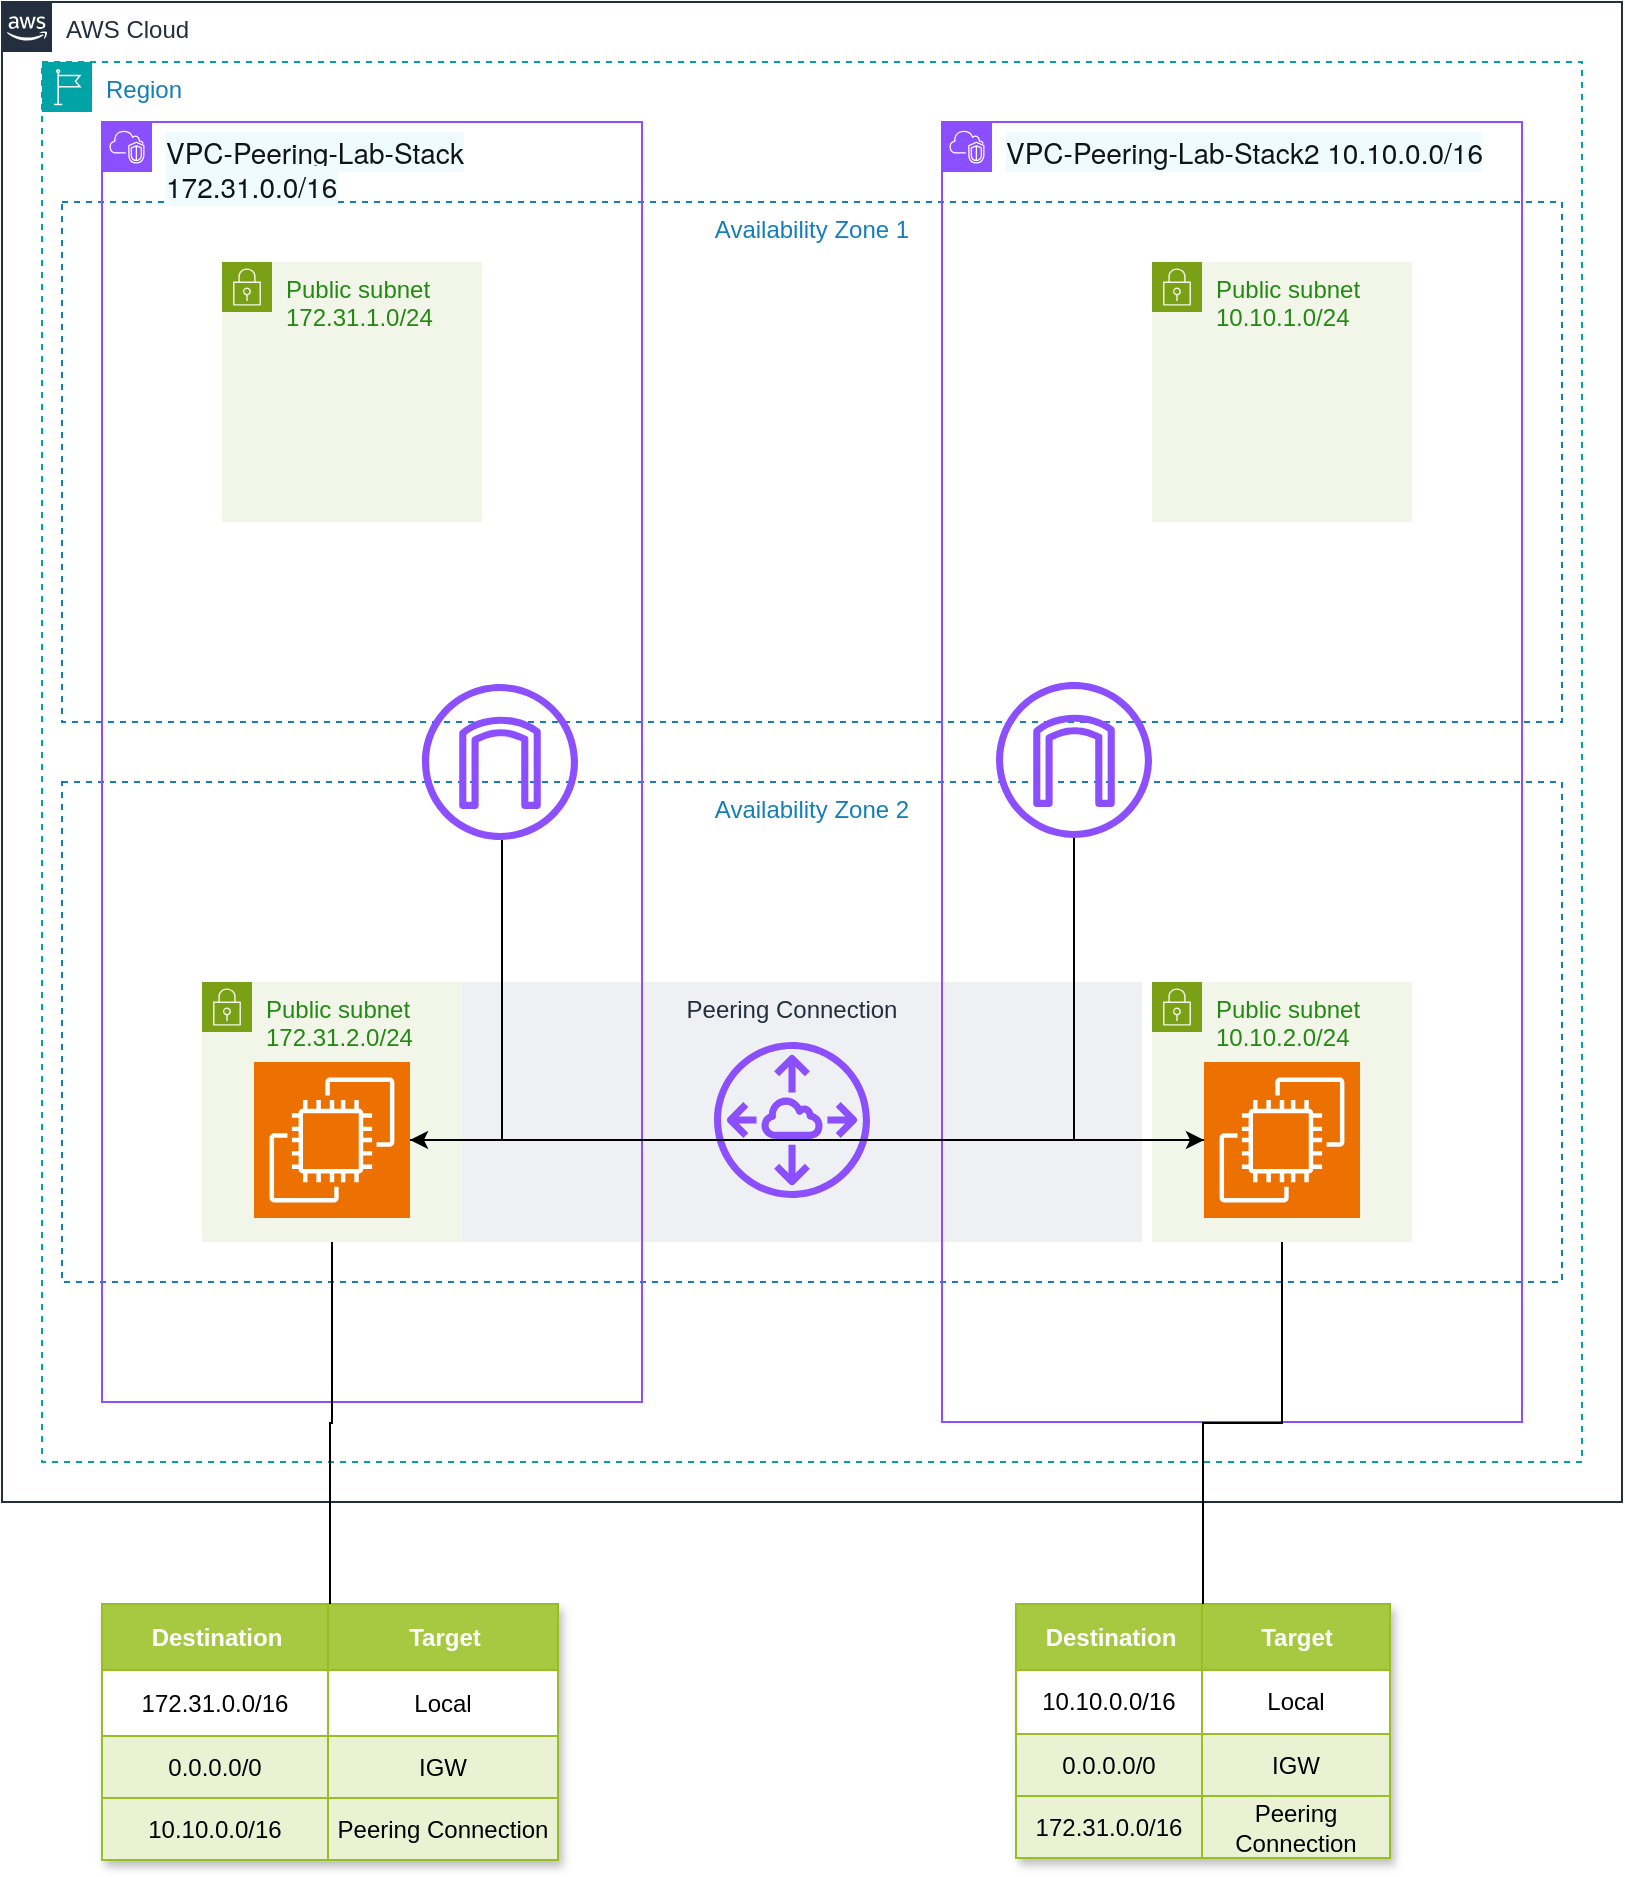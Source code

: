 <mxfile version="26.1.1">
  <diagram name="Page-1" id="2IOpAiq6eJO04KCw7RNG">
    <mxGraphModel dx="2250" dy="824" grid="1" gridSize="10" guides="1" tooltips="1" connect="1" arrows="1" fold="1" page="1" pageScale="1" pageWidth="850" pageHeight="1100" math="0" shadow="0">
      <root>
        <mxCell id="0" />
        <mxCell id="1" parent="0" />
        <mxCell id="tcW-VvxG0zHY4D5AkWcl-1" value="AWS Cloud" style="points=[[0,0],[0.25,0],[0.5,0],[0.75,0],[1,0],[1,0.25],[1,0.5],[1,0.75],[1,1],[0.75,1],[0.5,1],[0.25,1],[0,1],[0,0.75],[0,0.5],[0,0.25]];outlineConnect=0;gradientColor=none;html=1;whiteSpace=wrap;fontSize=12;fontStyle=0;container=1;pointerEvents=0;collapsible=0;recursiveResize=0;shape=mxgraph.aws4.group;grIcon=mxgraph.aws4.group_aws_cloud_alt;strokeColor=#232F3E;fillColor=none;verticalAlign=top;align=left;spacingLeft=30;fontColor=#232F3E;dashed=0;" parent="1" vertex="1">
          <mxGeometry x="-170" y="260" width="810" height="750" as="geometry" />
        </mxCell>
        <mxCell id="tcW-VvxG0zHY4D5AkWcl-2" value="Region" style="points=[[0,0],[0.25,0],[0.5,0],[0.75,0],[1,0],[1,0.25],[1,0.5],[1,0.75],[1,1],[0.75,1],[0.5,1],[0.25,1],[0,1],[0,0.75],[0,0.5],[0,0.25]];outlineConnect=0;gradientColor=none;html=1;whiteSpace=wrap;fontSize=12;fontStyle=0;container=1;pointerEvents=0;collapsible=0;recursiveResize=0;shape=mxgraph.aws4.group;grIcon=mxgraph.aws4.group_region;strokeColor=#00A4A6;fillColor=none;verticalAlign=top;align=left;spacingLeft=30;fontColor=#147EBA;dashed=1;" parent="tcW-VvxG0zHY4D5AkWcl-1" vertex="1">
          <mxGeometry x="20" y="30" width="770" height="700" as="geometry" />
        </mxCell>
        <mxCell id="tcW-VvxG0zHY4D5AkWcl-12" value="Availability Zone 1" style="fillColor=none;strokeColor=#147EBA;dashed=1;verticalAlign=top;fontStyle=0;fontColor=#147EBA;whiteSpace=wrap;html=1;container=1;" parent="tcW-VvxG0zHY4D5AkWcl-2" vertex="1">
          <mxGeometry x="10" y="70" width="750" height="260" as="geometry" />
        </mxCell>
        <mxCell id="tcW-VvxG0zHY4D5AkWcl-13" value="Availability Zone 2" style="fillColor=none;strokeColor=#147EBA;dashed=1;verticalAlign=top;fontStyle=0;fontColor=#147EBA;whiteSpace=wrap;html=1;" parent="tcW-VvxG0zHY4D5AkWcl-2" vertex="1">
          <mxGeometry x="10" y="360" width="750" height="250" as="geometry" />
        </mxCell>
        <mxCell id="9mIQisOGLDM7RoEK3I4G-39" value="Peering Connection" style="fillColor=#EFF0F3;strokeColor=none;dashed=0;verticalAlign=top;fontStyle=0;fontColor=#232F3D;whiteSpace=wrap;html=1;" vertex="1" parent="tcW-VvxG0zHY4D5AkWcl-2">
          <mxGeometry x="200" y="460" width="350" height="130" as="geometry" />
        </mxCell>
        <mxCell id="tcW-VvxG0zHY4D5AkWcl-5" value="&lt;span style=&quot;color: rgb(15, 20, 26); font-family: &amp;quot;Amazon Ember&amp;quot;, &amp;quot;Helvetica Neue&amp;quot;, Roboto, Arial, sans-serif; font-size: 14px; background-color: rgb(240, 251, 255);&quot;&gt;VPC-Peering-Lab-Stack2 10.10.0.0/16&lt;/span&gt;" style="points=[[0,0],[0.25,0],[0.5,0],[0.75,0],[1,0],[1,0.25],[1,0.5],[1,0.75],[1,1],[0.75,1],[0.5,1],[0.25,1],[0,1],[0,0.75],[0,0.5],[0,0.25]];outlineConnect=0;gradientColor=none;html=1;whiteSpace=wrap;fontSize=12;fontStyle=0;container=1;pointerEvents=0;collapsible=0;recursiveResize=0;shape=mxgraph.aws4.group;grIcon=mxgraph.aws4.group_vpc2;strokeColor=#8C4FFF;fillColor=none;verticalAlign=top;align=left;spacingLeft=30;fontColor=#AAB7B8;dashed=0;" parent="tcW-VvxG0zHY4D5AkWcl-2" vertex="1">
          <mxGeometry x="450" y="30" width="290" height="650" as="geometry" />
        </mxCell>
        <mxCell id="tcW-VvxG0zHY4D5AkWcl-8" value="Public subnet&lt;div&gt;10.10.1.0/&lt;span style=&quot;background-color: transparent; color: light-dark(rgb(36, 136, 20), rgb(85, 171, 71));&quot;&gt;24&lt;/span&gt;&lt;/div&gt;" style="points=[[0,0],[0.25,0],[0.5,0],[0.75,0],[1,0],[1,0.25],[1,0.5],[1,0.75],[1,1],[0.75,1],[0.5,1],[0.25,1],[0,1],[0,0.75],[0,0.5],[0,0.25]];outlineConnect=0;gradientColor=none;html=1;whiteSpace=wrap;fontSize=12;fontStyle=0;container=1;pointerEvents=0;collapsible=0;recursiveResize=0;shape=mxgraph.aws4.group;grIcon=mxgraph.aws4.group_security_group;grStroke=0;strokeColor=#7AA116;fillColor=#F2F6E8;verticalAlign=top;align=left;spacingLeft=30;fontColor=#248814;dashed=0;" parent="tcW-VvxG0zHY4D5AkWcl-5" vertex="1">
          <mxGeometry x="105" y="70" width="130" height="130" as="geometry" />
        </mxCell>
        <mxCell id="tcW-VvxG0zHY4D5AkWcl-9" value="Public subnet&lt;div&gt;10.10.2.0/&lt;span style=&quot;background-color: transparent; color: light-dark(rgb(36, 136, 20), rgb(85, 171, 71));&quot;&gt;24&lt;/span&gt;&lt;/div&gt;" style="points=[[0,0],[0.25,0],[0.5,0],[0.75,0],[1,0],[1,0.25],[1,0.5],[1,0.75],[1,1],[0.75,1],[0.5,1],[0.25,1],[0,1],[0,0.75],[0,0.5],[0,0.25]];outlineConnect=0;gradientColor=none;html=1;whiteSpace=wrap;fontSize=12;fontStyle=0;container=1;pointerEvents=0;collapsible=0;recursiveResize=0;shape=mxgraph.aws4.group;grIcon=mxgraph.aws4.group_security_group;grStroke=0;strokeColor=#7AA116;fillColor=#F2F6E8;verticalAlign=top;align=left;spacingLeft=30;fontColor=#248814;dashed=0;" parent="tcW-VvxG0zHY4D5AkWcl-5" vertex="1">
          <mxGeometry x="105" y="430" width="130" height="130" as="geometry" />
        </mxCell>
        <mxCell id="tcW-VvxG0zHY4D5AkWcl-11" value="" style="sketch=0;points=[[0,0,0],[0.25,0,0],[0.5,0,0],[0.75,0,0],[1,0,0],[0,1,0],[0.25,1,0],[0.5,1,0],[0.75,1,0],[1,1,0],[0,0.25,0],[0,0.5,0],[0,0.75,0],[1,0.25,0],[1,0.5,0],[1,0.75,0]];outlineConnect=0;fontColor=#232F3E;fillColor=#ED7100;strokeColor=#ffffff;dashed=0;verticalLabelPosition=bottom;verticalAlign=top;align=center;html=1;fontSize=12;fontStyle=0;aspect=fixed;shape=mxgraph.aws4.resourceIcon;resIcon=mxgraph.aws4.ec2;" parent="tcW-VvxG0zHY4D5AkWcl-9" vertex="1">
          <mxGeometry x="26" y="40" width="78" height="78" as="geometry" />
        </mxCell>
        <mxCell id="9mIQisOGLDM7RoEK3I4G-5" style="edgeStyle=orthogonalEdgeStyle;rounded=0;orthogonalLoop=1;jettySize=auto;html=1;endArrow=none;startFill=0;" edge="1" parent="tcW-VvxG0zHY4D5AkWcl-5" source="tcW-VvxG0zHY4D5AkWcl-99" target="tcW-VvxG0zHY4D5AkWcl-11">
          <mxGeometry relative="1" as="geometry">
            <Array as="points">
              <mxPoint x="66" y="509" />
            </Array>
          </mxGeometry>
        </mxCell>
        <mxCell id="tcW-VvxG0zHY4D5AkWcl-99" value="" style="sketch=0;outlineConnect=0;fontColor=#232F3E;gradientColor=none;fillColor=#8C4FFF;strokeColor=none;dashed=0;verticalLabelPosition=bottom;verticalAlign=top;align=center;html=1;fontSize=12;fontStyle=0;aspect=fixed;pointerEvents=1;shape=mxgraph.aws4.internet_gateway;" parent="tcW-VvxG0zHY4D5AkWcl-5" vertex="1">
          <mxGeometry x="27" y="280" width="78" height="78" as="geometry" />
        </mxCell>
        <mxCell id="9mIQisOGLDM7RoEK3I4G-2" value="" style="group" vertex="1" connectable="0" parent="tcW-VvxG0zHY4D5AkWcl-2">
          <mxGeometry x="30" y="30" width="270" height="640" as="geometry" />
        </mxCell>
        <mxCell id="tcW-VvxG0zHY4D5AkWcl-4" value="&lt;span style=&quot;color: rgb(15, 20, 26); font-family: &amp;quot;Amazon Ember&amp;quot;, &amp;quot;Helvetica Neue&amp;quot;, Roboto, Arial, sans-serif; font-size: 14px; background-color: rgb(240, 251, 255);&quot;&gt;VPC-Peering-Lab-Stack 172.31.0.0/16&lt;/span&gt;" style="points=[[0,0],[0.25,0],[0.5,0],[0.75,0],[1,0],[1,0.25],[1,0.5],[1,0.75],[1,1],[0.75,1],[0.5,1],[0.25,1],[0,1],[0,0.75],[0,0.5],[0,0.25]];outlineConnect=0;gradientColor=none;html=1;whiteSpace=wrap;fontSize=12;fontStyle=0;container=1;pointerEvents=0;collapsible=0;recursiveResize=0;shape=mxgraph.aws4.group;grIcon=mxgraph.aws4.group_vpc2;strokeColor=#8C4FFF;fillColor=none;verticalAlign=top;align=left;spacingLeft=30;fontColor=#AAB7B8;dashed=0;" parent="9mIQisOGLDM7RoEK3I4G-2" vertex="1">
          <mxGeometry width="270" height="640" as="geometry" />
        </mxCell>
        <mxCell id="tcW-VvxG0zHY4D5AkWcl-98" value="" style="sketch=0;outlineConnect=0;fontColor=#232F3E;gradientColor=none;fillColor=#8C4FFF;strokeColor=none;dashed=0;verticalLabelPosition=bottom;verticalAlign=top;align=center;html=1;fontSize=12;fontStyle=0;aspect=fixed;pointerEvents=1;shape=mxgraph.aws4.internet_gateway;" parent="tcW-VvxG0zHY4D5AkWcl-4" vertex="1">
          <mxGeometry x="160" y="281" width="78" height="78" as="geometry" />
        </mxCell>
        <mxCell id="tcW-VvxG0zHY4D5AkWcl-6" value="Public subnet&lt;div&gt;172.31.1.0/24&lt;/div&gt;" style="points=[[0,0],[0.25,0],[0.5,0],[0.75,0],[1,0],[1,0.25],[1,0.5],[1,0.75],[1,1],[0.75,1],[0.5,1],[0.25,1],[0,1],[0,0.75],[0,0.5],[0,0.25]];outlineConnect=0;gradientColor=none;html=1;whiteSpace=wrap;fontSize=12;fontStyle=0;container=1;pointerEvents=0;collapsible=0;recursiveResize=0;shape=mxgraph.aws4.group;grIcon=mxgraph.aws4.group_security_group;grStroke=0;strokeColor=#7AA116;fillColor=#F2F6E8;verticalAlign=top;align=left;spacingLeft=30;fontColor=#248814;dashed=0;" parent="9mIQisOGLDM7RoEK3I4G-2" vertex="1">
          <mxGeometry x="60" y="70" width="130" height="130" as="geometry" />
        </mxCell>
        <mxCell id="tcW-VvxG0zHY4D5AkWcl-7" value="Public subnet&lt;div&gt;172.31.2.0/&lt;span style=&quot;background-color: transparent; color: light-dark(rgb(36, 136, 20), rgb(85, 171, 71));&quot;&gt;24&lt;/span&gt;&lt;/div&gt;" style="points=[[0,0],[0.25,0],[0.5,0],[0.75,0],[1,0],[1,0.25],[1,0.5],[1,0.75],[1,1],[0.75,1],[0.5,1],[0.25,1],[0,1],[0,0.75],[0,0.5],[0,0.25]];outlineConnect=0;gradientColor=none;html=1;whiteSpace=wrap;fontSize=12;fontStyle=0;container=1;pointerEvents=0;collapsible=0;recursiveResize=0;shape=mxgraph.aws4.group;grIcon=mxgraph.aws4.group_security_group;grStroke=0;strokeColor=#7AA116;fillColor=#F2F6E8;verticalAlign=top;align=left;spacingLeft=30;fontColor=#248814;dashed=0;" parent="tcW-VvxG0zHY4D5AkWcl-2" vertex="1">
          <mxGeometry x="80" y="460" width="130" height="130" as="geometry" />
        </mxCell>
        <mxCell id="tcW-VvxG0zHY4D5AkWcl-10" value="" style="sketch=0;points=[[0,0,0],[0.25,0,0],[0.5,0,0],[0.75,0,0],[1,0,0],[0,1,0],[0.25,1,0],[0.5,1,0],[0.75,1,0],[1,1,0],[0,0.25,0],[0,0.5,0],[0,0.75,0],[1,0.25,0],[1,0.5,0],[1,0.75,0]];outlineConnect=0;fontColor=#232F3E;fillColor=#ED7100;strokeColor=#ffffff;dashed=0;verticalLabelPosition=bottom;verticalAlign=top;align=center;html=1;fontSize=12;fontStyle=0;aspect=fixed;shape=mxgraph.aws4.resourceIcon;resIcon=mxgraph.aws4.ec2;" parent="tcW-VvxG0zHY4D5AkWcl-7" vertex="1">
          <mxGeometry x="26" y="40" width="78" height="78" as="geometry" />
        </mxCell>
        <mxCell id="9mIQisOGLDM7RoEK3I4G-4" style="edgeStyle=orthogonalEdgeStyle;rounded=0;orthogonalLoop=1;jettySize=auto;html=1;endArrow=none;startFill=0;" edge="1" parent="tcW-VvxG0zHY4D5AkWcl-2" source="tcW-VvxG0zHY4D5AkWcl-98" target="tcW-VvxG0zHY4D5AkWcl-10">
          <mxGeometry relative="1" as="geometry">
            <Array as="points">
              <mxPoint x="230" y="539" />
            </Array>
          </mxGeometry>
        </mxCell>
        <mxCell id="9mIQisOGLDM7RoEK3I4G-1" value="" style="sketch=0;outlineConnect=0;fontColor=#232F3E;gradientColor=none;fillColor=#8C4FFF;strokeColor=none;dashed=0;verticalLabelPosition=bottom;verticalAlign=top;align=center;html=1;fontSize=12;fontStyle=0;aspect=fixed;pointerEvents=1;shape=mxgraph.aws4.peering;" vertex="1" parent="tcW-VvxG0zHY4D5AkWcl-2">
          <mxGeometry x="336" y="490" width="78" height="78" as="geometry" />
        </mxCell>
        <mxCell id="9mIQisOGLDM7RoEK3I4G-42" style="edgeStyle=orthogonalEdgeStyle;rounded=0;orthogonalLoop=1;jettySize=auto;html=1;startArrow=classic;startFill=1;" edge="1" parent="tcW-VvxG0zHY4D5AkWcl-2" source="tcW-VvxG0zHY4D5AkWcl-10" target="tcW-VvxG0zHY4D5AkWcl-11">
          <mxGeometry relative="1" as="geometry" />
        </mxCell>
        <mxCell id="tcW-VvxG0zHY4D5AkWcl-56" value="Assets" style="childLayout=tableLayout;recursiveResize=0;strokeColor=#98bf21;fillColor=#A7C942;shadow=1;" parent="1" vertex="1">
          <mxGeometry x="-120" y="1061" width="228" height="128" as="geometry" />
        </mxCell>
        <mxCell id="tcW-VvxG0zHY4D5AkWcl-57" style="shape=tableRow;horizontal=0;startSize=0;swimlaneHead=0;swimlaneBody=0;top=0;left=0;bottom=0;right=0;dropTarget=0;collapsible=0;recursiveResize=0;expand=0;fontStyle=0;strokeColor=inherit;fillColor=#ffffff;" parent="tcW-VvxG0zHY4D5AkWcl-56" vertex="1">
          <mxGeometry width="228" height="33" as="geometry" />
        </mxCell>
        <mxCell id="tcW-VvxG0zHY4D5AkWcl-58" value="Destination" style="connectable=0;recursiveResize=0;strokeColor=inherit;fillColor=#A7C942;align=center;fontStyle=1;fontColor=#FFFFFF;html=1;" parent="tcW-VvxG0zHY4D5AkWcl-57" vertex="1">
          <mxGeometry width="113" height="33" as="geometry">
            <mxRectangle width="113" height="33" as="alternateBounds" />
          </mxGeometry>
        </mxCell>
        <mxCell id="tcW-VvxG0zHY4D5AkWcl-59" value="Target" style="connectable=0;recursiveResize=0;strokeColor=inherit;fillColor=#A7C942;align=center;fontStyle=1;fontColor=#FFFFFF;html=1;" parent="tcW-VvxG0zHY4D5AkWcl-57" vertex="1">
          <mxGeometry x="113" width="115" height="33" as="geometry">
            <mxRectangle width="115" height="33" as="alternateBounds" />
          </mxGeometry>
        </mxCell>
        <mxCell id="tcW-VvxG0zHY4D5AkWcl-61" value="" style="shape=tableRow;horizontal=0;startSize=0;swimlaneHead=0;swimlaneBody=0;top=0;left=0;bottom=0;right=0;dropTarget=0;collapsible=0;recursiveResize=0;expand=0;fontStyle=0;strokeColor=inherit;fillColor=#ffffff;" parent="tcW-VvxG0zHY4D5AkWcl-56" vertex="1">
          <mxGeometry y="33" width="228" height="33" as="geometry" />
        </mxCell>
        <mxCell id="tcW-VvxG0zHY4D5AkWcl-62" value="172.31.0.0/16" style="connectable=0;recursiveResize=0;strokeColor=inherit;fillColor=inherit;align=center;whiteSpace=wrap;html=1;" parent="tcW-VvxG0zHY4D5AkWcl-61" vertex="1">
          <mxGeometry width="113" height="33" as="geometry">
            <mxRectangle width="113" height="33" as="alternateBounds" />
          </mxGeometry>
        </mxCell>
        <mxCell id="tcW-VvxG0zHY4D5AkWcl-63" value="Local" style="connectable=0;recursiveResize=0;strokeColor=inherit;fillColor=inherit;align=center;whiteSpace=wrap;html=1;" parent="tcW-VvxG0zHY4D5AkWcl-61" vertex="1">
          <mxGeometry x="113" width="115" height="33" as="geometry">
            <mxRectangle width="115" height="33" as="alternateBounds" />
          </mxGeometry>
        </mxCell>
        <mxCell id="tcW-VvxG0zHY4D5AkWcl-65" value="" style="shape=tableRow;horizontal=0;startSize=0;swimlaneHead=0;swimlaneBody=0;top=0;left=0;bottom=0;right=0;dropTarget=0;collapsible=0;recursiveResize=0;expand=0;fontStyle=1;strokeColor=inherit;fillColor=#EAF2D3;" parent="tcW-VvxG0zHY4D5AkWcl-56" vertex="1">
          <mxGeometry y="66" width="228" height="31" as="geometry" />
        </mxCell>
        <mxCell id="tcW-VvxG0zHY4D5AkWcl-66" value="0.0.0.0/0" style="connectable=0;recursiveResize=0;strokeColor=inherit;fillColor=inherit;whiteSpace=wrap;html=1;" parent="tcW-VvxG0zHY4D5AkWcl-65" vertex="1">
          <mxGeometry width="113" height="31" as="geometry">
            <mxRectangle width="113" height="31" as="alternateBounds" />
          </mxGeometry>
        </mxCell>
        <mxCell id="tcW-VvxG0zHY4D5AkWcl-67" value="IGW" style="connectable=0;recursiveResize=0;strokeColor=inherit;fillColor=inherit;whiteSpace=wrap;html=1;" parent="tcW-VvxG0zHY4D5AkWcl-65" vertex="1">
          <mxGeometry x="113" width="115" height="31" as="geometry">
            <mxRectangle width="115" height="31" as="alternateBounds" />
          </mxGeometry>
        </mxCell>
        <mxCell id="9mIQisOGLDM7RoEK3I4G-6" style="shape=tableRow;horizontal=0;startSize=0;swimlaneHead=0;swimlaneBody=0;top=0;left=0;bottom=0;right=0;dropTarget=0;collapsible=0;recursiveResize=0;expand=0;fontStyle=1;strokeColor=inherit;fillColor=#EAF2D3;" vertex="1" parent="tcW-VvxG0zHY4D5AkWcl-56">
          <mxGeometry y="97" width="228" height="31" as="geometry" />
        </mxCell>
        <mxCell id="9mIQisOGLDM7RoEK3I4G-7" value="10.10.0.0/16" style="connectable=0;recursiveResize=0;strokeColor=inherit;fillColor=inherit;whiteSpace=wrap;html=1;" vertex="1" parent="9mIQisOGLDM7RoEK3I4G-6">
          <mxGeometry width="113" height="31" as="geometry">
            <mxRectangle width="113" height="31" as="alternateBounds" />
          </mxGeometry>
        </mxCell>
        <mxCell id="9mIQisOGLDM7RoEK3I4G-8" value="Peering Connection" style="connectable=0;recursiveResize=0;strokeColor=inherit;fillColor=inherit;whiteSpace=wrap;html=1;" vertex="1" parent="9mIQisOGLDM7RoEK3I4G-6">
          <mxGeometry x="113" width="115" height="31" as="geometry">
            <mxRectangle width="115" height="31" as="alternateBounds" />
          </mxGeometry>
        </mxCell>
        <mxCell id="tcW-VvxG0zHY4D5AkWcl-77" value="Assets" style="childLayout=tableLayout;recursiveResize=0;strokeColor=#98bf21;fillColor=#A7C942;shadow=1;" parent="1" vertex="1">
          <mxGeometry x="337" y="1061" width="187" height="127" as="geometry" />
        </mxCell>
        <mxCell id="tcW-VvxG0zHY4D5AkWcl-78" style="shape=tableRow;horizontal=0;startSize=0;swimlaneHead=0;swimlaneBody=0;top=0;left=0;bottom=0;right=0;dropTarget=0;collapsible=0;recursiveResize=0;expand=0;fontStyle=0;strokeColor=inherit;fillColor=#ffffff;" parent="tcW-VvxG0zHY4D5AkWcl-77" vertex="1">
          <mxGeometry width="187" height="33" as="geometry" />
        </mxCell>
        <mxCell id="tcW-VvxG0zHY4D5AkWcl-79" value="Destination" style="connectable=0;recursiveResize=0;strokeColor=inherit;fillColor=#A7C942;align=center;fontStyle=1;fontColor=#FFFFFF;html=1;" parent="tcW-VvxG0zHY4D5AkWcl-78" vertex="1">
          <mxGeometry width="93" height="33" as="geometry">
            <mxRectangle width="93" height="33" as="alternateBounds" />
          </mxGeometry>
        </mxCell>
        <mxCell id="tcW-VvxG0zHY4D5AkWcl-80" value="Target" style="connectable=0;recursiveResize=0;strokeColor=inherit;fillColor=#A7C942;align=center;fontStyle=1;fontColor=#FFFFFF;html=1;" parent="tcW-VvxG0zHY4D5AkWcl-78" vertex="1">
          <mxGeometry x="93" width="94" height="33" as="geometry">
            <mxRectangle width="94" height="33" as="alternateBounds" />
          </mxGeometry>
        </mxCell>
        <mxCell id="tcW-VvxG0zHY4D5AkWcl-81" value="" style="shape=tableRow;horizontal=0;startSize=0;swimlaneHead=0;swimlaneBody=0;top=0;left=0;bottom=0;right=0;dropTarget=0;collapsible=0;recursiveResize=0;expand=0;fontStyle=0;strokeColor=inherit;fillColor=#ffffff;" parent="tcW-VvxG0zHY4D5AkWcl-77" vertex="1">
          <mxGeometry y="33" width="187" height="32" as="geometry" />
        </mxCell>
        <mxCell id="tcW-VvxG0zHY4D5AkWcl-82" value="10.10.0.0/16" style="connectable=0;recursiveResize=0;strokeColor=inherit;fillColor=inherit;align=center;whiteSpace=wrap;html=1;" parent="tcW-VvxG0zHY4D5AkWcl-81" vertex="1">
          <mxGeometry width="93" height="32" as="geometry">
            <mxRectangle width="93" height="32" as="alternateBounds" />
          </mxGeometry>
        </mxCell>
        <mxCell id="tcW-VvxG0zHY4D5AkWcl-83" value="Local" style="connectable=0;recursiveResize=0;strokeColor=inherit;fillColor=inherit;align=center;whiteSpace=wrap;html=1;" parent="tcW-VvxG0zHY4D5AkWcl-81" vertex="1">
          <mxGeometry x="93" width="94" height="32" as="geometry">
            <mxRectangle width="94" height="32" as="alternateBounds" />
          </mxGeometry>
        </mxCell>
        <mxCell id="tcW-VvxG0zHY4D5AkWcl-84" value="" style="shape=tableRow;horizontal=0;startSize=0;swimlaneHead=0;swimlaneBody=0;top=0;left=0;bottom=0;right=0;dropTarget=0;collapsible=0;recursiveResize=0;expand=0;fontStyle=1;strokeColor=inherit;fillColor=#EAF2D3;" parent="tcW-VvxG0zHY4D5AkWcl-77" vertex="1">
          <mxGeometry y="65" width="187" height="31" as="geometry" />
        </mxCell>
        <mxCell id="tcW-VvxG0zHY4D5AkWcl-85" value="0.0.0.0/0" style="connectable=0;recursiveResize=0;strokeColor=inherit;fillColor=inherit;whiteSpace=wrap;html=1;" parent="tcW-VvxG0zHY4D5AkWcl-84" vertex="1">
          <mxGeometry width="93" height="31" as="geometry">
            <mxRectangle width="93" height="31" as="alternateBounds" />
          </mxGeometry>
        </mxCell>
        <mxCell id="tcW-VvxG0zHY4D5AkWcl-86" value="IGW" style="connectable=0;recursiveResize=0;strokeColor=inherit;fillColor=inherit;whiteSpace=wrap;html=1;" parent="tcW-VvxG0zHY4D5AkWcl-84" vertex="1">
          <mxGeometry x="93" width="94" height="31" as="geometry">
            <mxRectangle width="94" height="31" as="alternateBounds" />
          </mxGeometry>
        </mxCell>
        <mxCell id="9mIQisOGLDM7RoEK3I4G-9" style="shape=tableRow;horizontal=0;startSize=0;swimlaneHead=0;swimlaneBody=0;top=0;left=0;bottom=0;right=0;dropTarget=0;collapsible=0;recursiveResize=0;expand=0;fontStyle=1;strokeColor=inherit;fillColor=#EAF2D3;" vertex="1" parent="tcW-VvxG0zHY4D5AkWcl-77">
          <mxGeometry y="96" width="187" height="31" as="geometry" />
        </mxCell>
        <mxCell id="9mIQisOGLDM7RoEK3I4G-10" value="172.31.0.0/16" style="connectable=0;recursiveResize=0;strokeColor=inherit;fillColor=inherit;whiteSpace=wrap;html=1;" vertex="1" parent="9mIQisOGLDM7RoEK3I4G-9">
          <mxGeometry width="93" height="31" as="geometry">
            <mxRectangle width="93" height="31" as="alternateBounds" />
          </mxGeometry>
        </mxCell>
        <mxCell id="9mIQisOGLDM7RoEK3I4G-11" value="Peering Connection" style="connectable=0;recursiveResize=0;strokeColor=inherit;fillColor=inherit;whiteSpace=wrap;html=1;" vertex="1" parent="9mIQisOGLDM7RoEK3I4G-9">
          <mxGeometry x="93" width="94" height="31" as="geometry">
            <mxRectangle width="94" height="31" as="alternateBounds" />
          </mxGeometry>
        </mxCell>
        <mxCell id="tcW-VvxG0zHY4D5AkWcl-87" style="edgeStyle=orthogonalEdgeStyle;rounded=0;orthogonalLoop=1;jettySize=auto;html=1;endArrow=none;startFill=0;" parent="1" source="tcW-VvxG0zHY4D5AkWcl-7" target="tcW-VvxG0zHY4D5AkWcl-57" edge="1">
          <mxGeometry relative="1" as="geometry" />
        </mxCell>
        <mxCell id="tcW-VvxG0zHY4D5AkWcl-97" style="edgeStyle=orthogonalEdgeStyle;rounded=0;orthogonalLoop=1;jettySize=auto;html=1;endArrow=none;startFill=0;" parent="1" source="tcW-VvxG0zHY4D5AkWcl-9" target="tcW-VvxG0zHY4D5AkWcl-78" edge="1">
          <mxGeometry relative="1" as="geometry">
            <mxPoint x="429.71" y="880" as="sourcePoint" />
            <mxPoint x="430.71" y="1064" as="targetPoint" />
          </mxGeometry>
        </mxCell>
      </root>
    </mxGraphModel>
  </diagram>
</mxfile>
